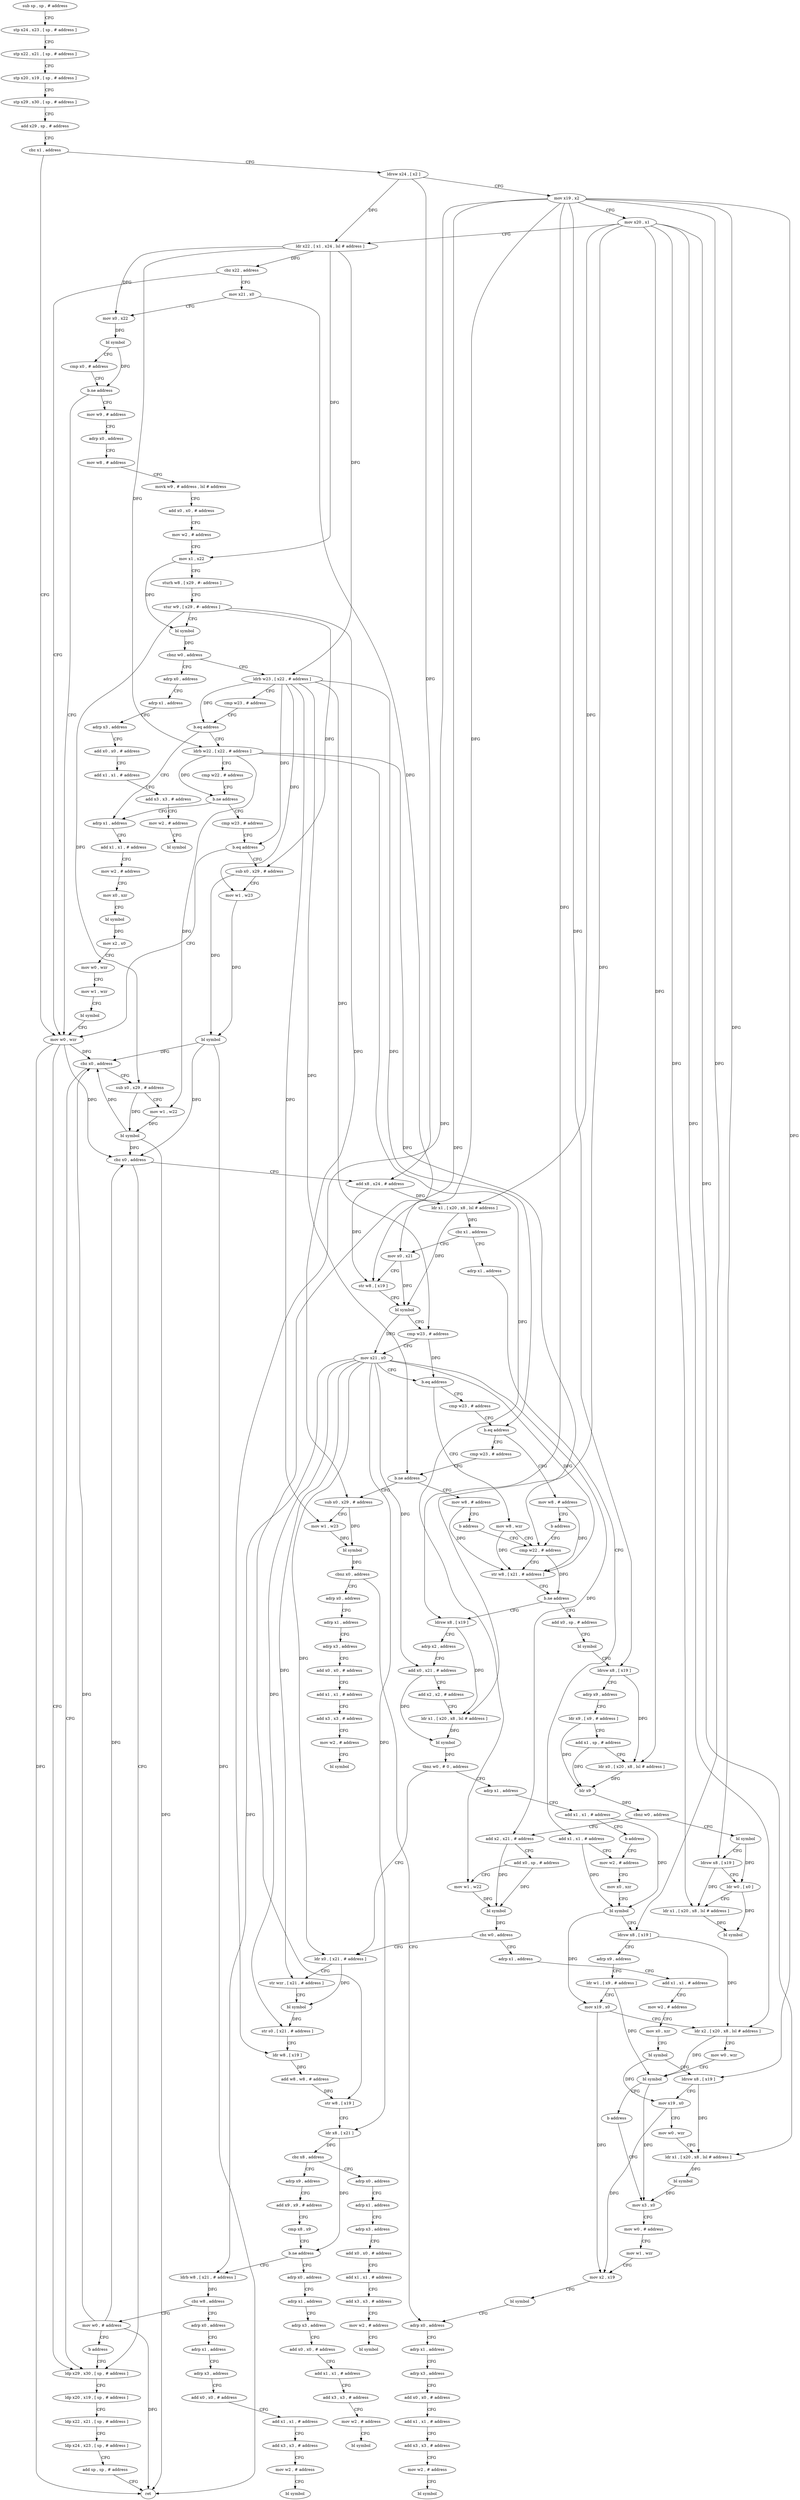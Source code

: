 digraph "func" {
"4242792" [label = "sub sp , sp , # address" ]
"4242796" [label = "stp x24 , x23 , [ sp , # address ]" ]
"4242800" [label = "stp x22 , x21 , [ sp , # address ]" ]
"4242804" [label = "stp x20 , x19 , [ sp , # address ]" ]
"4242808" [label = "stp x29 , x30 , [ sp , # address ]" ]
"4242812" [label = "add x29 , sp , # address" ]
"4242816" [label = "cbz x1 , address" ]
"4242964" [label = "mov w0 , wzr" ]
"4242820" [label = "ldrsw x24 , [ x2 ]" ]
"4242968" [label = "ldp x29 , x30 , [ sp , # address ]" ]
"4242824" [label = "mov x19 , x2" ]
"4242828" [label = "mov x20 , x1" ]
"4242832" [label = "ldr x22 , [ x1 , x24 , lsl # address ]" ]
"4242836" [label = "cbz x22 , address" ]
"4242840" [label = "mov x21 , x0" ]
"4242844" [label = "mov x0 , x22" ]
"4242848" [label = "bl symbol" ]
"4242852" [label = "cmp x0 , # address" ]
"4242856" [label = "b.ne address" ]
"4242860" [label = "mov w9 , # address" ]
"4242864" [label = "adrp x0 , address" ]
"4242868" [label = "mov w8 , # address" ]
"4242872" [label = "movk w9 , # address , lsl # address" ]
"4242876" [label = "add x0 , x0 , # address" ]
"4242880" [label = "mov w2 , # address" ]
"4242884" [label = "mov x1 , x22" ]
"4242888" [label = "sturh w8 , [ x29 , #- address ]" ]
"4242892" [label = "stur w9 , [ x29 , #- address ]" ]
"4242896" [label = "bl symbol" ]
"4242900" [label = "cbnz w0 , address" ]
"4243280" [label = "adrp x0 , address" ]
"4242904" [label = "ldrb w23 , [ x22 , # address ]" ]
"4243284" [label = "adrp x1 , address" ]
"4243288" [label = "adrp x3 , address" ]
"4243292" [label = "add x0 , x0 , # address" ]
"4243296" [label = "add x1 , x1 , # address" ]
"4243300" [label = "add x3 , x3 , # address" ]
"4243304" [label = "mov w2 , # address" ]
"4243308" [label = "bl symbol" ]
"4242908" [label = "cmp w23 , # address" ]
"4242912" [label = "b.eq address" ]
"4242928" [label = "adrp x1 , address" ]
"4242916" [label = "ldrb w22 , [ x22 , # address ]" ]
"4242932" [label = "add x1 , x1 , # address" ]
"4242936" [label = "mov w2 , # address" ]
"4242940" [label = "mov x0 , xzr" ]
"4242944" [label = "bl symbol" ]
"4242948" [label = "mov x2 , x0" ]
"4242952" [label = "mov w0 , wzr" ]
"4242956" [label = "mov w1 , wzr" ]
"4242960" [label = "bl symbol" ]
"4242920" [label = "cmp w22 , # address" ]
"4242924" [label = "b.ne address" ]
"4242992" [label = "cmp w23 , # address" ]
"4242996" [label = "b.eq address" ]
"4243000" [label = "sub x0 , x29 , # address" ]
"4243004" [label = "mov w1 , w23" ]
"4243008" [label = "bl symbol" ]
"4243012" [label = "cbz x0 , address" ]
"4243016" [label = "sub x0 , x29 , # address" ]
"4242972" [label = "ldp x20 , x19 , [ sp , # address ]" ]
"4242976" [label = "ldp x22 , x21 , [ sp , # address ]" ]
"4242980" [label = "ldp x24 , x23 , [ sp , # address ]" ]
"4242984" [label = "add sp , sp , # address" ]
"4242988" [label = "ret" ]
"4243020" [label = "mov w1 , w22" ]
"4243024" [label = "bl symbol" ]
"4243028" [label = "cbz x0 , address" ]
"4243032" [label = "add x8 , x24 , # address" ]
"4243036" [label = "ldr x1 , [ x20 , x8 , lsl # address ]" ]
"4243040" [label = "cbz x1 , address" ]
"4243312" [label = "adrp x1 , address" ]
"4243044" [label = "mov x0 , x21" ]
"4243316" [label = "add x1 , x1 , # address" ]
"4243320" [label = "mov w2 , # address" ]
"4243048" [label = "str w8 , [ x19 ]" ]
"4243052" [label = "bl symbol" ]
"4243056" [label = "cmp w23 , # address" ]
"4243060" [label = "mov x21 , x0" ]
"4243064" [label = "b.eq address" ]
"4243100" [label = "mov w8 , wzr" ]
"4243068" [label = "cmp w23 , # address" ]
"4243568" [label = "mov x3 , x0" ]
"4243572" [label = "mov w0 , # address" ]
"4243576" [label = "mov w1 , wzr" ]
"4243580" [label = "mov x2 , x19" ]
"4243584" [label = "bl symbol" ]
"4243588" [label = "adrp x0 , address" ]
"4243104" [label = "cmp w22 , # address" ]
"4243072" [label = "b.eq address" ]
"4243092" [label = "mov w8 , # address" ]
"4243076" [label = "cmp w23 , # address" ]
"4243156" [label = "add x0 , sp , # address" ]
"4243160" [label = "bl symbol" ]
"4243164" [label = "ldrsw x8 , [ x19 ]" ]
"4243168" [label = "adrp x9 , address" ]
"4243172" [label = "ldr x9 , [ x9 , # address ]" ]
"4243176" [label = "add x1 , sp , # address" ]
"4243180" [label = "ldr x0 , [ x20 , x8 , lsl # address ]" ]
"4243184" [label = "blr x9" ]
"4243188" [label = "cbnz w0 , address" ]
"4243508" [label = "bl symbol" ]
"4243192" [label = "add x2 , x21 , # address" ]
"4243116" [label = "ldrsw x8 , [ x19 ]" ]
"4243120" [label = "adrp x2 , address" ]
"4243124" [label = "add x0 , x21 , # address" ]
"4243128" [label = "add x2 , x2 , # address" ]
"4243132" [label = "ldr x1 , [ x20 , x8 , lsl # address ]" ]
"4243136" [label = "bl symbol" ]
"4243140" [label = "tbnz w0 , # 0 , address" ]
"4243212" [label = "ldr x0 , [ x21 , # address ]" ]
"4243144" [label = "adrp x1 , address" ]
"4243096" [label = "b address" ]
"4243080" [label = "b.ne address" ]
"4243364" [label = "sub x0 , x29 , # address" ]
"4243084" [label = "mov w8 , # address" ]
"4243512" [label = "ldrsw x8 , [ x19 ]" ]
"4243516" [label = "ldr w0 , [ x0 ]" ]
"4243520" [label = "ldr x1 , [ x20 , x8 , lsl # address ]" ]
"4243524" [label = "bl symbol" ]
"4243196" [label = "add x0 , sp , # address" ]
"4243200" [label = "mov w1 , w22" ]
"4243204" [label = "bl symbol" ]
"4243208" [label = "cbz w0 , address" ]
"4243528" [label = "adrp x1 , address" ]
"4243216" [label = "str wzr , [ x21 , # address ]" ]
"4243220" [label = "bl symbol" ]
"4243224" [label = "str s0 , [ x21 , # address ]" ]
"4243228" [label = "ldr w8 , [ x19 ]" ]
"4243232" [label = "add w8 , w8 , # address" ]
"4243236" [label = "str w8 , [ x19 ]" ]
"4243240" [label = "ldr x8 , [ x21 ]" ]
"4243244" [label = "cbz x8 , address" ]
"4243412" [label = "adrp x0 , address" ]
"4243248" [label = "adrp x9 , address" ]
"4243148" [label = "add x1 , x1 , # address" ]
"4243152" [label = "b address" ]
"4243108" [label = "str w8 , [ x21 , # address ]" ]
"4243112" [label = "b.ne address" ]
"4243368" [label = "mov w1 , w23" ]
"4243372" [label = "bl symbol" ]
"4243376" [label = "cbnz x0 , address" ]
"4243380" [label = "adrp x0 , address" ]
"4243088" [label = "b address" ]
"4243532" [label = "add x1 , x1 , # address" ]
"4243536" [label = "mov w2 , # address" ]
"4243540" [label = "mov x0 , xzr" ]
"4243544" [label = "bl symbol" ]
"4243548" [label = "ldrsw x8 , [ x19 ]" ]
"4243552" [label = "mov x19 , x0" ]
"4243556" [label = "mov w0 , wzr" ]
"4243560" [label = "ldr x1 , [ x20 , x8 , lsl # address ]" ]
"4243564" [label = "bl symbol" ]
"4243416" [label = "adrp x1 , address" ]
"4243420" [label = "adrp x3 , address" ]
"4243424" [label = "add x0 , x0 , # address" ]
"4243428" [label = "add x1 , x1 , # address" ]
"4243432" [label = "add x3 , x3 , # address" ]
"4243436" [label = "mov w2 , # address" ]
"4243440" [label = "bl symbol" ]
"4243252" [label = "add x9 , x9 , # address" ]
"4243256" [label = "cmp x8 , x9" ]
"4243260" [label = "b.ne address" ]
"4243444" [label = "adrp x0 , address" ]
"4243264" [label = "ldrb w8 , [ x21 , # address ]" ]
"4243324" [label = "mov x0 , xzr" ]
"4243328" [label = "bl symbol" ]
"4243332" [label = "ldrsw x8 , [ x19 ]" ]
"4243336" [label = "adrp x9 , address" ]
"4243340" [label = "ldr w1 , [ x9 , # address ]" ]
"4243344" [label = "mov x19 , x0" ]
"4243348" [label = "ldr x2 , [ x20 , x8 , lsl # address ]" ]
"4243352" [label = "mov w0 , wzr" ]
"4243356" [label = "bl symbol" ]
"4243360" [label = "b address" ]
"4243592" [label = "adrp x1 , address" ]
"4243596" [label = "adrp x3 , address" ]
"4243600" [label = "add x0 , x0 , # address" ]
"4243604" [label = "add x1 , x1 , # address" ]
"4243608" [label = "add x3 , x3 , # address" ]
"4243612" [label = "mov w2 , # address" ]
"4243616" [label = "bl symbol" ]
"4243384" [label = "adrp x1 , address" ]
"4243388" [label = "adrp x3 , address" ]
"4243392" [label = "add x0 , x0 , # address" ]
"4243396" [label = "add x1 , x1 , # address" ]
"4243400" [label = "add x3 , x3 , # address" ]
"4243404" [label = "mov w2 , # address" ]
"4243408" [label = "bl symbol" ]
"4243448" [label = "adrp x1 , address" ]
"4243452" [label = "adrp x3 , address" ]
"4243456" [label = "add x0 , x0 , # address" ]
"4243460" [label = "add x1 , x1 , # address" ]
"4243464" [label = "add x3 , x3 , # address" ]
"4243468" [label = "mov w2 , # address" ]
"4243472" [label = "bl symbol" ]
"4243268" [label = "cbz w8 , address" ]
"4243476" [label = "adrp x0 , address" ]
"4243272" [label = "mov w0 , # address" ]
"4243480" [label = "adrp x1 , address" ]
"4243484" [label = "adrp x3 , address" ]
"4243488" [label = "add x0 , x0 , # address" ]
"4243492" [label = "add x1 , x1 , # address" ]
"4243496" [label = "add x3 , x3 , # address" ]
"4243500" [label = "mov w2 , # address" ]
"4243504" [label = "bl symbol" ]
"4243276" [label = "b address" ]
"4242792" -> "4242796" [ label = "CFG" ]
"4242796" -> "4242800" [ label = "CFG" ]
"4242800" -> "4242804" [ label = "CFG" ]
"4242804" -> "4242808" [ label = "CFG" ]
"4242808" -> "4242812" [ label = "CFG" ]
"4242812" -> "4242816" [ label = "CFG" ]
"4242816" -> "4242964" [ label = "CFG" ]
"4242816" -> "4242820" [ label = "CFG" ]
"4242964" -> "4242968" [ label = "CFG" ]
"4242964" -> "4242988" [ label = "DFG" ]
"4242964" -> "4243012" [ label = "DFG" ]
"4242964" -> "4243028" [ label = "DFG" ]
"4242820" -> "4242824" [ label = "CFG" ]
"4242820" -> "4242832" [ label = "DFG" ]
"4242820" -> "4243032" [ label = "DFG" ]
"4242968" -> "4242972" [ label = "CFG" ]
"4242824" -> "4242828" [ label = "CFG" ]
"4242824" -> "4243048" [ label = "DFG" ]
"4242824" -> "4243332" [ label = "DFG" ]
"4242824" -> "4243164" [ label = "DFG" ]
"4242824" -> "4243116" [ label = "DFG" ]
"4242824" -> "4243512" [ label = "DFG" ]
"4242824" -> "4243228" [ label = "DFG" ]
"4242824" -> "4243236" [ label = "DFG" ]
"4242824" -> "4243548" [ label = "DFG" ]
"4242828" -> "4242832" [ label = "CFG" ]
"4242828" -> "4243036" [ label = "DFG" ]
"4242828" -> "4243348" [ label = "DFG" ]
"4242828" -> "4243180" [ label = "DFG" ]
"4242828" -> "4243132" [ label = "DFG" ]
"4242828" -> "4243520" [ label = "DFG" ]
"4242828" -> "4243560" [ label = "DFG" ]
"4242832" -> "4242836" [ label = "DFG" ]
"4242832" -> "4242844" [ label = "DFG" ]
"4242832" -> "4242884" [ label = "DFG" ]
"4242832" -> "4242904" [ label = "DFG" ]
"4242832" -> "4242916" [ label = "DFG" ]
"4242836" -> "4242964" [ label = "CFG" ]
"4242836" -> "4242840" [ label = "CFG" ]
"4242840" -> "4242844" [ label = "CFG" ]
"4242840" -> "4243044" [ label = "DFG" ]
"4242844" -> "4242848" [ label = "DFG" ]
"4242848" -> "4242852" [ label = "CFG" ]
"4242848" -> "4242856" [ label = "DFG" ]
"4242852" -> "4242856" [ label = "CFG" ]
"4242856" -> "4242964" [ label = "CFG" ]
"4242856" -> "4242860" [ label = "CFG" ]
"4242860" -> "4242864" [ label = "CFG" ]
"4242864" -> "4242868" [ label = "CFG" ]
"4242868" -> "4242872" [ label = "CFG" ]
"4242872" -> "4242876" [ label = "CFG" ]
"4242876" -> "4242880" [ label = "CFG" ]
"4242880" -> "4242884" [ label = "CFG" ]
"4242884" -> "4242888" [ label = "CFG" ]
"4242884" -> "4242896" [ label = "DFG" ]
"4242888" -> "4242892" [ label = "CFG" ]
"4242892" -> "4242896" [ label = "CFG" ]
"4242892" -> "4243000" [ label = "DFG" ]
"4242892" -> "4243016" [ label = "DFG" ]
"4242892" -> "4243364" [ label = "DFG" ]
"4242896" -> "4242900" [ label = "DFG" ]
"4242900" -> "4243280" [ label = "CFG" ]
"4242900" -> "4242904" [ label = "CFG" ]
"4243280" -> "4243284" [ label = "CFG" ]
"4242904" -> "4242908" [ label = "CFG" ]
"4242904" -> "4242912" [ label = "DFG" ]
"4242904" -> "4242996" [ label = "DFG" ]
"4242904" -> "4243004" [ label = "DFG" ]
"4242904" -> "4243056" [ label = "DFG" ]
"4242904" -> "4243072" [ label = "DFG" ]
"4242904" -> "4243080" [ label = "DFG" ]
"4242904" -> "4243368" [ label = "DFG" ]
"4243284" -> "4243288" [ label = "CFG" ]
"4243288" -> "4243292" [ label = "CFG" ]
"4243292" -> "4243296" [ label = "CFG" ]
"4243296" -> "4243300" [ label = "CFG" ]
"4243300" -> "4243304" [ label = "CFG" ]
"4243304" -> "4243308" [ label = "CFG" ]
"4242908" -> "4242912" [ label = "CFG" ]
"4242912" -> "4242928" [ label = "CFG" ]
"4242912" -> "4242916" [ label = "CFG" ]
"4242928" -> "4242932" [ label = "CFG" ]
"4242916" -> "4242920" [ label = "CFG" ]
"4242916" -> "4242924" [ label = "DFG" ]
"4242916" -> "4243020" [ label = "DFG" ]
"4242916" -> "4243104" [ label = "DFG" ]
"4242916" -> "4243200" [ label = "DFG" ]
"4242932" -> "4242936" [ label = "CFG" ]
"4242936" -> "4242940" [ label = "CFG" ]
"4242940" -> "4242944" [ label = "CFG" ]
"4242944" -> "4242948" [ label = "DFG" ]
"4242948" -> "4242952" [ label = "CFG" ]
"4242952" -> "4242956" [ label = "CFG" ]
"4242956" -> "4242960" [ label = "CFG" ]
"4242960" -> "4242964" [ label = "CFG" ]
"4242920" -> "4242924" [ label = "CFG" ]
"4242924" -> "4242992" [ label = "CFG" ]
"4242924" -> "4242928" [ label = "CFG" ]
"4242992" -> "4242996" [ label = "CFG" ]
"4242996" -> "4242964" [ label = "CFG" ]
"4242996" -> "4243000" [ label = "CFG" ]
"4243000" -> "4243004" [ label = "CFG" ]
"4243000" -> "4243008" [ label = "DFG" ]
"4243004" -> "4243008" [ label = "DFG" ]
"4243008" -> "4243012" [ label = "DFG" ]
"4243008" -> "4242988" [ label = "DFG" ]
"4243008" -> "4243028" [ label = "DFG" ]
"4243012" -> "4242968" [ label = "CFG" ]
"4243012" -> "4243016" [ label = "CFG" ]
"4243016" -> "4243020" [ label = "CFG" ]
"4243016" -> "4243024" [ label = "DFG" ]
"4242972" -> "4242976" [ label = "CFG" ]
"4242976" -> "4242980" [ label = "CFG" ]
"4242980" -> "4242984" [ label = "CFG" ]
"4242984" -> "4242988" [ label = "CFG" ]
"4243020" -> "4243024" [ label = "DFG" ]
"4243024" -> "4243028" [ label = "DFG" ]
"4243024" -> "4243012" [ label = "DFG" ]
"4243024" -> "4242988" [ label = "DFG" ]
"4243028" -> "4242968" [ label = "CFG" ]
"4243028" -> "4243032" [ label = "CFG" ]
"4243032" -> "4243036" [ label = "DFG" ]
"4243032" -> "4243048" [ label = "DFG" ]
"4243036" -> "4243040" [ label = "DFG" ]
"4243036" -> "4243052" [ label = "DFG" ]
"4243040" -> "4243312" [ label = "CFG" ]
"4243040" -> "4243044" [ label = "CFG" ]
"4243312" -> "4243316" [ label = "CFG" ]
"4243044" -> "4243048" [ label = "CFG" ]
"4243044" -> "4243052" [ label = "DFG" ]
"4243316" -> "4243320" [ label = "CFG" ]
"4243316" -> "4243328" [ label = "DFG" ]
"4243320" -> "4243324" [ label = "CFG" ]
"4243048" -> "4243052" [ label = "CFG" ]
"4243052" -> "4243056" [ label = "CFG" ]
"4243052" -> "4243060" [ label = "DFG" ]
"4243056" -> "4243060" [ label = "CFG" ]
"4243056" -> "4243064" [ label = "DFG" ]
"4243060" -> "4243064" [ label = "CFG" ]
"4243060" -> "4243108" [ label = "DFG" ]
"4243060" -> "4243124" [ label = "DFG" ]
"4243060" -> "4243192" [ label = "DFG" ]
"4243060" -> "4243212" [ label = "DFG" ]
"4243060" -> "4243216" [ label = "DFG" ]
"4243060" -> "4243224" [ label = "DFG" ]
"4243060" -> "4243240" [ label = "DFG" ]
"4243060" -> "4243264" [ label = "DFG" ]
"4243064" -> "4243100" [ label = "CFG" ]
"4243064" -> "4243068" [ label = "CFG" ]
"4243100" -> "4243104" [ label = "CFG" ]
"4243100" -> "4243108" [ label = "DFG" ]
"4243068" -> "4243072" [ label = "CFG" ]
"4243568" -> "4243572" [ label = "CFG" ]
"4243572" -> "4243576" [ label = "CFG" ]
"4243576" -> "4243580" [ label = "CFG" ]
"4243580" -> "4243584" [ label = "CFG" ]
"4243584" -> "4243588" [ label = "CFG" ]
"4243588" -> "4243592" [ label = "CFG" ]
"4243104" -> "4243108" [ label = "CFG" ]
"4243104" -> "4243112" [ label = "DFG" ]
"4243072" -> "4243092" [ label = "CFG" ]
"4243072" -> "4243076" [ label = "CFG" ]
"4243092" -> "4243096" [ label = "CFG" ]
"4243092" -> "4243108" [ label = "DFG" ]
"4243076" -> "4243080" [ label = "CFG" ]
"4243156" -> "4243160" [ label = "CFG" ]
"4243160" -> "4243164" [ label = "CFG" ]
"4243164" -> "4243168" [ label = "CFG" ]
"4243164" -> "4243180" [ label = "DFG" ]
"4243168" -> "4243172" [ label = "CFG" ]
"4243172" -> "4243176" [ label = "CFG" ]
"4243172" -> "4243184" [ label = "DFG" ]
"4243176" -> "4243180" [ label = "CFG" ]
"4243176" -> "4243184" [ label = "DFG" ]
"4243180" -> "4243184" [ label = "DFG" ]
"4243184" -> "4243188" [ label = "DFG" ]
"4243188" -> "4243508" [ label = "CFG" ]
"4243188" -> "4243192" [ label = "CFG" ]
"4243508" -> "4243512" [ label = "CFG" ]
"4243508" -> "4243516" [ label = "DFG" ]
"4243192" -> "4243196" [ label = "CFG" ]
"4243192" -> "4243204" [ label = "DFG" ]
"4243116" -> "4243120" [ label = "CFG" ]
"4243116" -> "4243132" [ label = "DFG" ]
"4243120" -> "4243124" [ label = "CFG" ]
"4243124" -> "4243128" [ label = "CFG" ]
"4243124" -> "4243136" [ label = "DFG" ]
"4243128" -> "4243132" [ label = "CFG" ]
"4243132" -> "4243136" [ label = "DFG" ]
"4243136" -> "4243140" [ label = "DFG" ]
"4243140" -> "4243212" [ label = "CFG" ]
"4243140" -> "4243144" [ label = "CFG" ]
"4243212" -> "4243216" [ label = "CFG" ]
"4243212" -> "4243220" [ label = "DFG" ]
"4243144" -> "4243148" [ label = "CFG" ]
"4243096" -> "4243104" [ label = "CFG" ]
"4243080" -> "4243364" [ label = "CFG" ]
"4243080" -> "4243084" [ label = "CFG" ]
"4243364" -> "4243368" [ label = "CFG" ]
"4243364" -> "4243372" [ label = "DFG" ]
"4243084" -> "4243088" [ label = "CFG" ]
"4243084" -> "4243108" [ label = "DFG" ]
"4243512" -> "4243516" [ label = "CFG" ]
"4243512" -> "4243520" [ label = "DFG" ]
"4243516" -> "4243520" [ label = "CFG" ]
"4243516" -> "4243524" [ label = "DFG" ]
"4243520" -> "4243524" [ label = "DFG" ]
"4243196" -> "4243200" [ label = "CFG" ]
"4243196" -> "4243204" [ label = "DFG" ]
"4243200" -> "4243204" [ label = "DFG" ]
"4243204" -> "4243208" [ label = "DFG" ]
"4243208" -> "4243528" [ label = "CFG" ]
"4243208" -> "4243212" [ label = "CFG" ]
"4243528" -> "4243532" [ label = "CFG" ]
"4243216" -> "4243220" [ label = "CFG" ]
"4243220" -> "4243224" [ label = "DFG" ]
"4243224" -> "4243228" [ label = "CFG" ]
"4243228" -> "4243232" [ label = "DFG" ]
"4243232" -> "4243236" [ label = "DFG" ]
"4243236" -> "4243240" [ label = "CFG" ]
"4243240" -> "4243244" [ label = "DFG" ]
"4243240" -> "4243260" [ label = "DFG" ]
"4243244" -> "4243412" [ label = "CFG" ]
"4243244" -> "4243248" [ label = "CFG" ]
"4243412" -> "4243416" [ label = "CFG" ]
"4243248" -> "4243252" [ label = "CFG" ]
"4243148" -> "4243152" [ label = "CFG" ]
"4243148" -> "4243328" [ label = "DFG" ]
"4243152" -> "4243320" [ label = "CFG" ]
"4243108" -> "4243112" [ label = "CFG" ]
"4243112" -> "4243156" [ label = "CFG" ]
"4243112" -> "4243116" [ label = "CFG" ]
"4243368" -> "4243372" [ label = "DFG" ]
"4243372" -> "4243376" [ label = "DFG" ]
"4243376" -> "4243588" [ label = "CFG" ]
"4243376" -> "4243380" [ label = "CFG" ]
"4243380" -> "4243384" [ label = "CFG" ]
"4243088" -> "4243104" [ label = "CFG" ]
"4243532" -> "4243536" [ label = "CFG" ]
"4243536" -> "4243540" [ label = "CFG" ]
"4243540" -> "4243544" [ label = "CFG" ]
"4243544" -> "4243548" [ label = "CFG" ]
"4243544" -> "4243552" [ label = "DFG" ]
"4243548" -> "4243552" [ label = "CFG" ]
"4243548" -> "4243560" [ label = "DFG" ]
"4243552" -> "4243556" [ label = "CFG" ]
"4243552" -> "4243580" [ label = "DFG" ]
"4243556" -> "4243560" [ label = "CFG" ]
"4243560" -> "4243564" [ label = "DFG" ]
"4243564" -> "4243568" [ label = "DFG" ]
"4243416" -> "4243420" [ label = "CFG" ]
"4243420" -> "4243424" [ label = "CFG" ]
"4243424" -> "4243428" [ label = "CFG" ]
"4243428" -> "4243432" [ label = "CFG" ]
"4243432" -> "4243436" [ label = "CFG" ]
"4243436" -> "4243440" [ label = "CFG" ]
"4243252" -> "4243256" [ label = "CFG" ]
"4243256" -> "4243260" [ label = "CFG" ]
"4243260" -> "4243444" [ label = "CFG" ]
"4243260" -> "4243264" [ label = "CFG" ]
"4243444" -> "4243448" [ label = "CFG" ]
"4243264" -> "4243268" [ label = "DFG" ]
"4243324" -> "4243328" [ label = "CFG" ]
"4243328" -> "4243332" [ label = "CFG" ]
"4243328" -> "4243344" [ label = "DFG" ]
"4243332" -> "4243336" [ label = "CFG" ]
"4243332" -> "4243348" [ label = "DFG" ]
"4243336" -> "4243340" [ label = "CFG" ]
"4243340" -> "4243344" [ label = "CFG" ]
"4243340" -> "4243356" [ label = "DFG" ]
"4243344" -> "4243348" [ label = "CFG" ]
"4243344" -> "4243580" [ label = "DFG" ]
"4243348" -> "4243352" [ label = "CFG" ]
"4243348" -> "4243356" [ label = "DFG" ]
"4243352" -> "4243356" [ label = "CFG" ]
"4243356" -> "4243360" [ label = "CFG" ]
"4243356" -> "4243568" [ label = "DFG" ]
"4243360" -> "4243568" [ label = "CFG" ]
"4243592" -> "4243596" [ label = "CFG" ]
"4243596" -> "4243600" [ label = "CFG" ]
"4243600" -> "4243604" [ label = "CFG" ]
"4243604" -> "4243608" [ label = "CFG" ]
"4243608" -> "4243612" [ label = "CFG" ]
"4243612" -> "4243616" [ label = "CFG" ]
"4243384" -> "4243388" [ label = "CFG" ]
"4243388" -> "4243392" [ label = "CFG" ]
"4243392" -> "4243396" [ label = "CFG" ]
"4243396" -> "4243400" [ label = "CFG" ]
"4243400" -> "4243404" [ label = "CFG" ]
"4243404" -> "4243408" [ label = "CFG" ]
"4243448" -> "4243452" [ label = "CFG" ]
"4243452" -> "4243456" [ label = "CFG" ]
"4243456" -> "4243460" [ label = "CFG" ]
"4243460" -> "4243464" [ label = "CFG" ]
"4243464" -> "4243468" [ label = "CFG" ]
"4243468" -> "4243472" [ label = "CFG" ]
"4243268" -> "4243476" [ label = "CFG" ]
"4243268" -> "4243272" [ label = "CFG" ]
"4243476" -> "4243480" [ label = "CFG" ]
"4243272" -> "4243276" [ label = "CFG" ]
"4243272" -> "4243012" [ label = "DFG" ]
"4243272" -> "4243028" [ label = "DFG" ]
"4243272" -> "4242988" [ label = "DFG" ]
"4243480" -> "4243484" [ label = "CFG" ]
"4243484" -> "4243488" [ label = "CFG" ]
"4243488" -> "4243492" [ label = "CFG" ]
"4243492" -> "4243496" [ label = "CFG" ]
"4243496" -> "4243500" [ label = "CFG" ]
"4243500" -> "4243504" [ label = "CFG" ]
"4243276" -> "4242968" [ label = "CFG" ]
}
